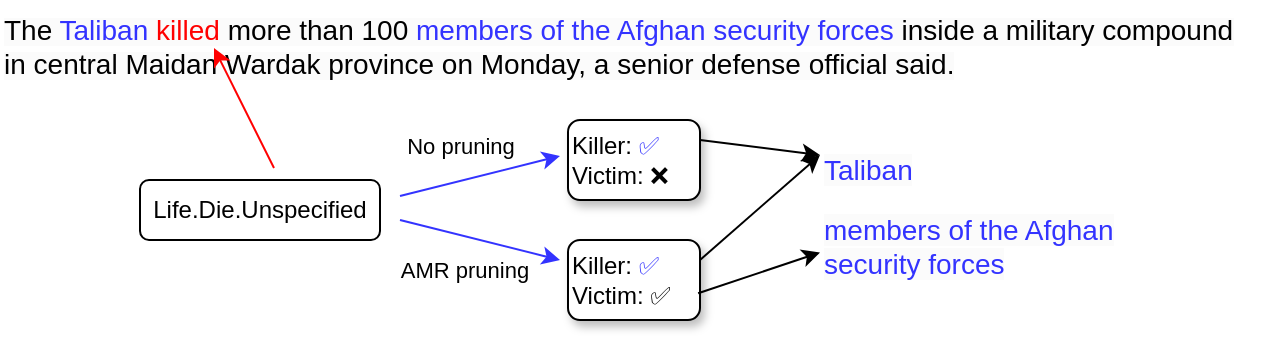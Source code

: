 <mxfile version="22.1.11" type="github">
  <diagram name="第 1 页" id="76cukdljpWVAJYdPbCQK">
    <mxGraphModel dx="1810" dy="982" grid="1" gridSize="10" guides="1" tooltips="1" connect="1" arrows="1" fold="1" page="1" pageScale="1" pageWidth="827" pageHeight="1169" math="0" shadow="0">
      <root>
        <mxCell id="0" />
        <mxCell id="1" parent="0" />
        <mxCell id="X_qZyqmVlcc_3izvluJw-2" value="&lt;span style=&quot;font-family: Helvetica; font-style: normal; font-variant-ligatures: normal; font-variant-caps: normal; font-weight: 400; letter-spacing: normal; orphans: 2; text-align: center; text-indent: 0px; text-transform: none; widows: 2; word-spacing: 0px; -webkit-text-stroke-width: 0px; background-color: rgb(251, 251, 251); text-decoration-thickness: initial; text-decoration-style: initial; text-decoration-color: initial; float: none; display: inline !important;&quot;&gt;&lt;font style=&quot;font-size: 14px;&quot;&gt;The &lt;font color=&quot;#3333ff&quot;&gt;Taliban&lt;/font&gt; &lt;font color=&quot;#ff0000&quot;&gt;killed&lt;/font&gt; more than 100 &lt;font color=&quot;#3333ff&quot;&gt;members of the Afghan security forces&lt;/font&gt; inside a military compound in central Maidan Wardak province on Monday, a senior defense official said.&lt;/font&gt;&lt;/span&gt;" style="text;whiteSpace=wrap;html=1;" parent="1" vertex="1">
          <mxGeometry x="130" y="100" width="630" height="50" as="geometry" />
        </mxCell>
        <mxCell id="X_qZyqmVlcc_3izvluJw-3" value="Life.Die.Unspecified" style="rounded=1;whiteSpace=wrap;html=1;" parent="1" vertex="1">
          <mxGeometry x="200" y="190" width="120" height="30" as="geometry" />
        </mxCell>
        <mxCell id="X_qZyqmVlcc_3izvluJw-4" value="" style="endArrow=classic;html=1;rounded=0;strokeColor=#FF0000;" parent="1" edge="1">
          <mxGeometry width="50" height="50" relative="1" as="geometry">
            <mxPoint x="267" y="184" as="sourcePoint" />
            <mxPoint x="237" y="124" as="targetPoint" />
          </mxGeometry>
        </mxCell>
        <mxCell id="X_qZyqmVlcc_3izvluJw-5" value="" style="endArrow=classic;html=1;rounded=0;strokeColor=#3333FF;" parent="1" edge="1">
          <mxGeometry width="50" height="50" relative="1" as="geometry">
            <mxPoint x="330" y="198" as="sourcePoint" />
            <mxPoint x="410" y="178" as="targetPoint" />
          </mxGeometry>
        </mxCell>
        <mxCell id="X_qZyqmVlcc_3izvluJw-20" value="No pruning" style="edgeLabel;html=1;align=center;verticalAlign=middle;resizable=0;points=[];" parent="X_qZyqmVlcc_3izvluJw-5" vertex="1" connectable="0">
          <mxGeometry x="-0.185" relative="1" as="geometry">
            <mxPoint x="-3" y="-17" as="offset" />
          </mxGeometry>
        </mxCell>
        <mxCell id="X_qZyqmVlcc_3izvluJw-6" value="" style="endArrow=classic;html=1;rounded=0;strokeColor=#3333FF;" parent="1" edge="1">
          <mxGeometry width="50" height="50" relative="1" as="geometry">
            <mxPoint x="330" y="210" as="sourcePoint" />
            <mxPoint x="410" y="230" as="targetPoint" />
          </mxGeometry>
        </mxCell>
        <mxCell id="X_qZyqmVlcc_3izvluJw-21" value="AMR pruning" style="edgeLabel;html=1;align=center;verticalAlign=middle;resizable=0;points=[];" parent="X_qZyqmVlcc_3izvluJw-6" vertex="1" connectable="0">
          <mxGeometry x="-0.579" relative="1" as="geometry">
            <mxPoint x="15" y="21" as="offset" />
          </mxGeometry>
        </mxCell>
        <mxCell id="X_qZyqmVlcc_3izvluJw-7" value="&lt;div style=&quot;&quot;&gt;&lt;span style=&quot;background-color: initial;&quot;&gt;Killer: &lt;font color=&quot;#3333ff&quot;&gt;✅&lt;/font&gt;&lt;/span&gt;&lt;/div&gt;&lt;div style=&quot;&quot;&gt;&lt;span style=&quot;background-color: initial;&quot;&gt;Victim: ❌&lt;/span&gt;&lt;/div&gt;" style="whiteSpace=wrap;html=1;align=left;rounded=1;shadow=1;" parent="1" vertex="1">
          <mxGeometry x="414" y="160" width="66" height="40" as="geometry" />
        </mxCell>
        <mxCell id="X_qZyqmVlcc_3izvluJw-8" value="&lt;div style=&quot;&quot;&gt;&lt;span style=&quot;background-color: initial;&quot;&gt;Killer: &lt;font color=&quot;#3333ff&quot;&gt;✅&lt;/font&gt;&lt;/span&gt;&lt;/div&gt;&lt;div style=&quot;&quot;&gt;&lt;span style=&quot;background-color: initial;&quot;&gt;Victim: ✅&lt;/span&gt;&lt;/div&gt;" style="whiteSpace=wrap;html=1;align=left;rounded=1;glass=0;shadow=1;" parent="1" vertex="1">
          <mxGeometry x="414" y="220" width="66" height="40" as="geometry" />
        </mxCell>
        <mxCell id="X_qZyqmVlcc_3izvluJw-14" value="&lt;span style=&quot;color: rgb(51, 51, 255); font-family: Helvetica; font-size: 14px; font-style: normal; font-variant-ligatures: normal; font-variant-caps: normal; font-weight: 400; letter-spacing: normal; orphans: 2; text-align: center; text-indent: 0px; text-transform: none; widows: 2; word-spacing: 0px; -webkit-text-stroke-width: 0px; background-color: rgb(251, 251, 251); text-decoration-thickness: initial; text-decoration-style: initial; text-decoration-color: initial; float: none; display: inline !important;&quot;&gt;Taliban&lt;/span&gt;" style="text;whiteSpace=wrap;html=1;strokeColor=none;" parent="1" vertex="1">
          <mxGeometry x="540" y="170" width="80" height="30" as="geometry" />
        </mxCell>
        <mxCell id="X_qZyqmVlcc_3izvluJw-15" value="&lt;span style=&quot;color: rgb(51, 51, 255); font-family: Helvetica; font-size: 14px; font-style: normal; font-variant-ligatures: normal; font-variant-caps: normal; font-weight: 400; letter-spacing: normal; orphans: 2; text-align: center; text-indent: 0px; text-transform: none; widows: 2; word-spacing: 0px; -webkit-text-stroke-width: 0px; background-color: rgb(251, 251, 251); text-decoration-thickness: initial; text-decoration-style: initial; text-decoration-color: initial; float: none; display: inline !important;&quot;&gt;members of the Afghan security forces&lt;/span&gt;" style="text;whiteSpace=wrap;html=1;" parent="1" vertex="1">
          <mxGeometry x="540" y="200" width="192" height="35" as="geometry" />
        </mxCell>
        <mxCell id="X_qZyqmVlcc_3izvluJw-16" value="" style="endArrow=classic;html=1;rounded=0;entryX=0;entryY=0.25;entryDx=0;entryDy=0;exitX=1;exitY=0.25;exitDx=0;exitDy=0;" parent="1" source="X_qZyqmVlcc_3izvluJw-7" target="X_qZyqmVlcc_3izvluJw-14" edge="1">
          <mxGeometry width="50" height="50" relative="1" as="geometry">
            <mxPoint x="480" y="170" as="sourcePoint" />
            <mxPoint x="518" y="185" as="targetPoint" />
          </mxGeometry>
        </mxCell>
        <mxCell id="X_qZyqmVlcc_3izvluJw-18" value="" style="endArrow=classic;html=1;rounded=0;entryX=0;entryY=0.75;entryDx=0;entryDy=0;exitX=0.986;exitY=0.665;exitDx=0;exitDy=0;exitPerimeter=0;" parent="1" source="X_qZyqmVlcc_3izvluJw-8" target="X_qZyqmVlcc_3izvluJw-15" edge="1">
          <mxGeometry width="50" height="50" relative="1" as="geometry">
            <mxPoint x="470" y="250" as="sourcePoint" />
            <mxPoint x="518" y="270" as="targetPoint" />
          </mxGeometry>
        </mxCell>
        <mxCell id="X_qZyqmVlcc_3izvluJw-19" value="" style="endArrow=classic;html=1;rounded=0;entryX=0;entryY=0.25;entryDx=0;entryDy=0;exitX=1;exitY=0.25;exitDx=0;exitDy=0;" parent="1" source="X_qZyqmVlcc_3izvluJw-8" target="X_qZyqmVlcc_3izvluJw-14" edge="1">
          <mxGeometry width="50" height="50" relative="1" as="geometry">
            <mxPoint x="470" y="232.5" as="sourcePoint" />
            <mxPoint x="518" y="217.5" as="targetPoint" />
          </mxGeometry>
        </mxCell>
      </root>
    </mxGraphModel>
  </diagram>
</mxfile>
